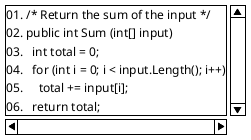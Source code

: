 @startsalt
{S
01. /* Return the sum of the input */
02. public int Sum (int[] input)
03.   int total = 0;
04.   for (int i = 0; i < input.Length(); i++)
05.     total += input[i];
06.   return total;
}
@endsalt